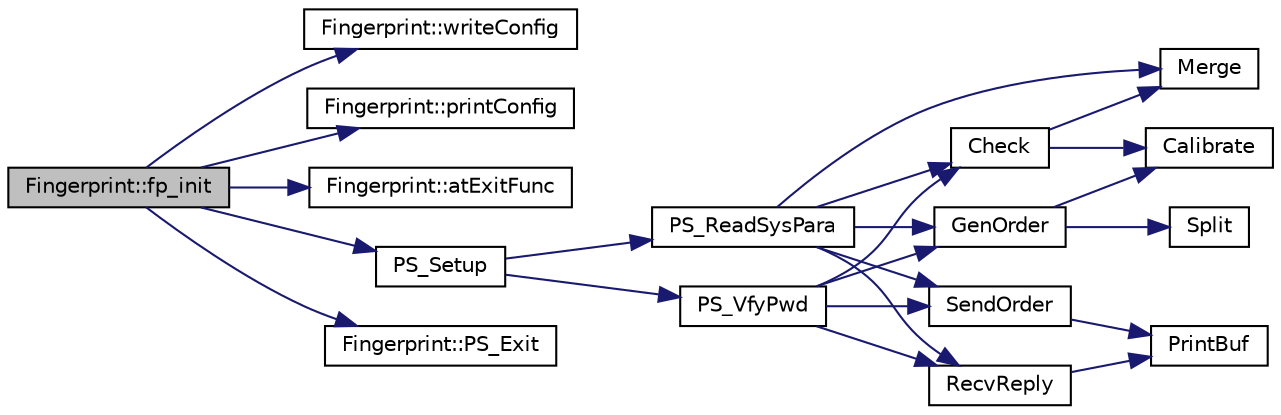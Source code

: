 digraph "Fingerprint::fp_init"
{
  edge [fontname="Helvetica",fontsize="10",labelfontname="Helvetica",labelfontsize="10"];
  node [fontname="Helvetica",fontsize="10",shape=record];
  rankdir="LR";
  Node1 [label="Fingerprint::fp_init",height=0.2,width=0.4,color="black", fillcolor="grey75", style="filled", fontcolor="black"];
  Node1 -> Node2 [color="midnightblue",fontsize="10",style="solid",fontname="Helvetica"];
  Node2 [label="Fingerprint::writeConfig",height=0.2,width=0.4,color="black", fillcolor="white", style="filled",URL="$class_fingerprint.html#a2dd5fc3b9f6486b66fdb150b070609ef"];
  Node1 -> Node3 [color="midnightblue",fontsize="10",style="solid",fontname="Helvetica"];
  Node3 [label="Fingerprint::printConfig",height=0.2,width=0.4,color="black", fillcolor="white", style="filled",URL="$class_fingerprint.html#ae0ffc91fd782dd1ab090fdd28726f911"];
  Node1 -> Node4 [color="midnightblue",fontsize="10",style="solid",fontname="Helvetica"];
  Node4 [label="Fingerprint::atExitFunc",height=0.2,width=0.4,color="black", fillcolor="white", style="filled",URL="$class_fingerprint.html#a39df0d3a3476373bb5f52e51c3493990"];
  Node1 -> Node5 [color="midnightblue",fontsize="10",style="solid",fontname="Helvetica"];
  Node5 [label="PS_Setup",height=0.2,width=0.4,color="black", fillcolor="white", style="filled",URL="$as608_8c.html#a522a62d36aeebd23459b2343a84a1972"];
  Node5 -> Node6 [color="midnightblue",fontsize="10",style="solid",fontname="Helvetica"];
  Node6 [label="PS_VfyPwd",height=0.2,width=0.4,color="black", fillcolor="white", style="filled",URL="$as608_8c.html#a45a9810f3281670bff70b96a150f5c09"];
  Node6 -> Node7 [color="midnightblue",fontsize="10",style="solid",fontname="Helvetica"];
  Node7 [label="GenOrder",height=0.2,width=0.4,color="black", fillcolor="white", style="filled",URL="$as608_8c.html#a88a530a911a08cd67c405240f213c288"];
  Node7 -> Node8 [color="midnightblue",fontsize="10",style="solid",fontname="Helvetica"];
  Node8 [label="Split",height=0.2,width=0.4,color="black", fillcolor="white", style="filled",URL="$as608_8c.html#af07c2aad9f2691a326cb46af75274c4c"];
  Node7 -> Node9 [color="midnightblue",fontsize="10",style="solid",fontname="Helvetica"];
  Node9 [label="Calibrate",height=0.2,width=0.4,color="black", fillcolor="white", style="filled",URL="$as608_8c.html#a5f676c801c8da12f6d5577e09ee91c29"];
  Node6 -> Node10 [color="midnightblue",fontsize="10",style="solid",fontname="Helvetica"];
  Node10 [label="SendOrder",height=0.2,width=0.4,color="black", fillcolor="white", style="filled",URL="$as608_8c.html#ac7154ff58efa2c20e7032f41973dcfa3"];
  Node10 -> Node11 [color="midnightblue",fontsize="10",style="solid",fontname="Helvetica"];
  Node11 [label="PrintBuf",height=0.2,width=0.4,color="black", fillcolor="white", style="filled",URL="$as608_8c.html#a3d8886be110e0a7634efb4b469fcfdb4"];
  Node6 -> Node12 [color="midnightblue",fontsize="10",style="solid",fontname="Helvetica"];
  Node12 [label="RecvReply",height=0.2,width=0.4,color="black", fillcolor="white", style="filled",URL="$as608_8c.html#acb590a97dc06fed947b2cc0aa489f788"];
  Node12 -> Node11 [color="midnightblue",fontsize="10",style="solid",fontname="Helvetica"];
  Node6 -> Node13 [color="midnightblue",fontsize="10",style="solid",fontname="Helvetica"];
  Node13 [label="Check",height=0.2,width=0.4,color="black", fillcolor="white", style="filled",URL="$as608_8c.html#a045b373f7ff5a933154978bbc7a2da6b"];
  Node13 -> Node14 [color="midnightblue",fontsize="10",style="solid",fontname="Helvetica"];
  Node14 [label="Merge",height=0.2,width=0.4,color="black", fillcolor="white", style="filled",URL="$as608_8c.html#afe3350364056dcef1a4b3cafb9af7150"];
  Node13 -> Node9 [color="midnightblue",fontsize="10",style="solid",fontname="Helvetica"];
  Node5 -> Node15 [color="midnightblue",fontsize="10",style="solid",fontname="Helvetica"];
  Node15 [label="PS_ReadSysPara",height=0.2,width=0.4,color="black", fillcolor="white", style="filled",URL="$as608_8c.html#aa19a000c64177c5ad0641db80b0c0031"];
  Node15 -> Node7 [color="midnightblue",fontsize="10",style="solid",fontname="Helvetica"];
  Node15 -> Node10 [color="midnightblue",fontsize="10",style="solid",fontname="Helvetica"];
  Node15 -> Node12 [color="midnightblue",fontsize="10",style="solid",fontname="Helvetica"];
  Node15 -> Node13 [color="midnightblue",fontsize="10",style="solid",fontname="Helvetica"];
  Node15 -> Node14 [color="midnightblue",fontsize="10",style="solid",fontname="Helvetica"];
  Node1 -> Node16 [color="midnightblue",fontsize="10",style="solid",fontname="Helvetica"];
  Node16 [label="Fingerprint::PS_Exit",height=0.2,width=0.4,color="black", fillcolor="white", style="filled",URL="$class_fingerprint.html#a0e9156666a243c52f3895323cae3e4df"];
}
